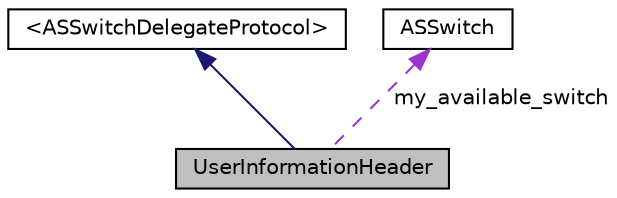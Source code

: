 digraph G
{
  edge [fontname="Helvetica",fontsize="10",labelfontname="Helvetica",labelfontsize="10"];
  node [fontname="Helvetica",fontsize="10",shape=record];
  Node1 [label="UserInformationHeader",height=0.2,width=0.4,color="black", fillcolor="grey75", style="filled" fontcolor="black"];
  Node2 -> Node1 [dir="back",color="midnightblue",fontsize="10",style="solid",fontname="Helvetica"];
  Node2 [label="\<ASSwitchDelegateProtocol\>",height=0.2,width=0.4,color="black", fillcolor="white", style="filled",URL="$protocol_a_s_switch_delegate_protocol-p.html"];
  Node3 -> Node1 [dir="back",color="darkorchid3",fontsize="10",style="dashed",label=" my_available_switch" ,fontname="Helvetica"];
  Node3 [label="ASSwitch",height=0.2,width=0.4,color="black", fillcolor="white", style="filled",URL="$interface_a_s_switch.html"];
}
